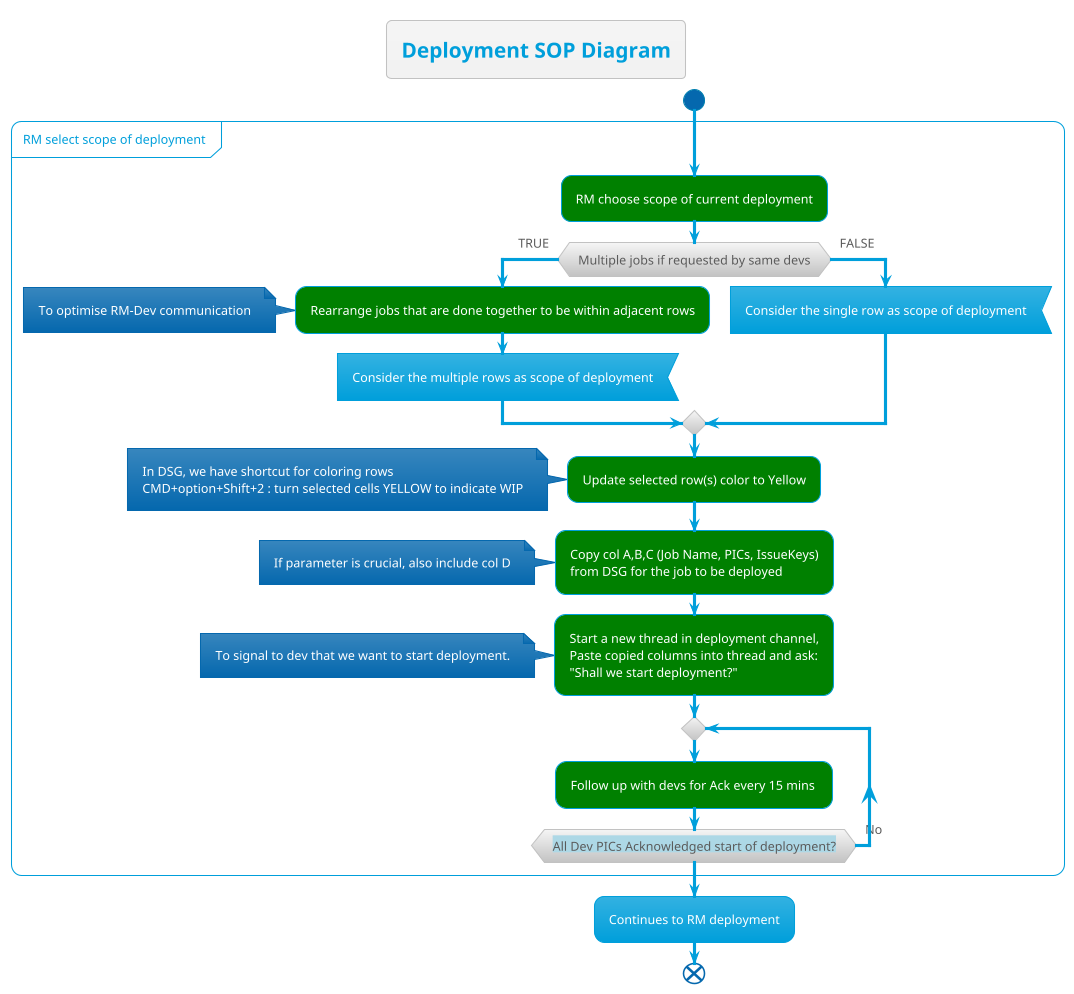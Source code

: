 @startuml
!theme bluegray
skinparam FooterFontColor black

title Deployment SOP Diagram

start

partition "RM select scope of deployment" {
    #Green:RM choose scope of current deployment;

    if (Multiple jobs if requested by same devs) then (TRUE)
        #Green:Rearrange jobs that are done together to be within adjacent rows;
        note left
            To optimise RM-Dev communication
        end note
        :Consider the multiple rows as scope of deployment<
    else (FALSE)
        :Consider the single row as scope of deployment<
    endif

    #Green:Update selected row(s) color to Yellow;
    note left
        In DSG, we have shortcut for coloring rows
        CMD+option+Shift+2 : turn selected cells YELLOW to indicate WIP
    end note 

    #Green:Copy col A,B,C (Job Name, PICs, IssueKeys) 
    from DSG for the job to be deployed;
    note left
        If parameter is crucial, also include col D
    end note

    #Green:Start a new thread in deployment channel,
    Paste copied columns into thread and ask:
    "Shall we start deployment?";
    note left
        To signal to dev that we want to start deployment.
    end note

    repeat
        #Green:Follow up with devs for Ack every 15 mins ;
    repeat while (<back:lightblue>All Dev PICs Acknowledged start of deployment?</back>) is (No)
}

:Continues to RM deployment;
end

@enduml